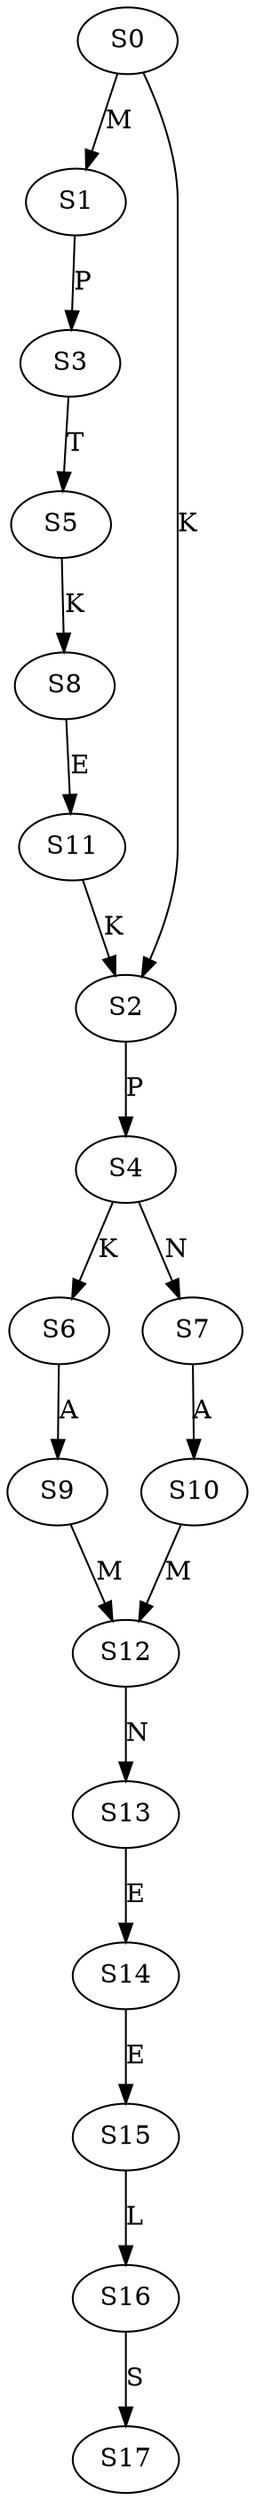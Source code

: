 strict digraph  {
	S0 -> S1 [ label = M ];
	S0 -> S2 [ label = K ];
	S1 -> S3 [ label = P ];
	S2 -> S4 [ label = P ];
	S3 -> S5 [ label = T ];
	S4 -> S6 [ label = K ];
	S4 -> S7 [ label = N ];
	S5 -> S8 [ label = K ];
	S6 -> S9 [ label = A ];
	S7 -> S10 [ label = A ];
	S8 -> S11 [ label = E ];
	S9 -> S12 [ label = M ];
	S10 -> S12 [ label = M ];
	S11 -> S2 [ label = K ];
	S12 -> S13 [ label = N ];
	S13 -> S14 [ label = E ];
	S14 -> S15 [ label = E ];
	S15 -> S16 [ label = L ];
	S16 -> S17 [ label = S ];
}
